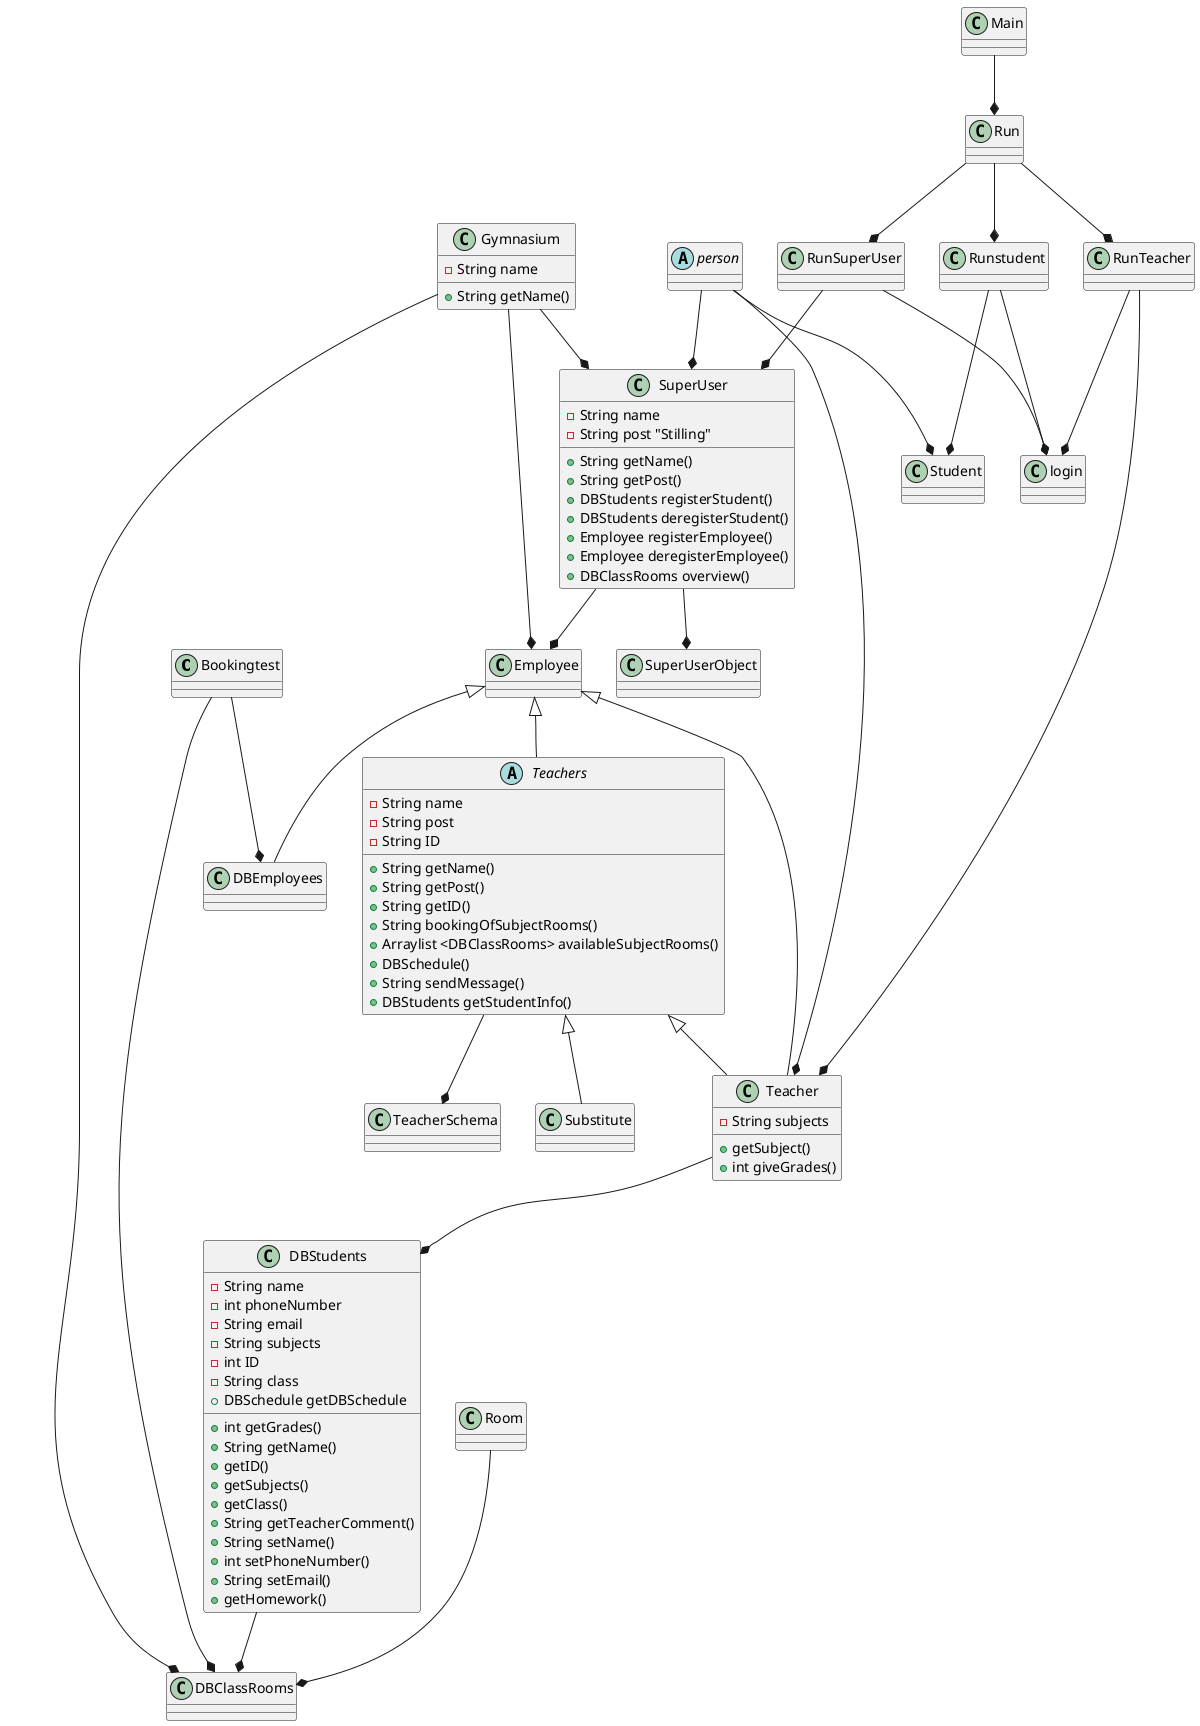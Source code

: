 
@startuml
'https://plantuml.com/class-diagram


Class Bookingtest
Class DBClassRooms
Class DBEmployees
Class DBStudents
Class login
Class Main
Abstract Class person
Class Room
Class Run
Class Runstudent
Class RunSuperUser
Class RunTeacher
Class Student
Class Substitute
Class SuperUser
Class SuperUserObject
Class Teacher
Abstract Class Teachers
Class TeacherSchema


Run --* Runstudent
Run --* RunSuperUser
Run --* RunTeacher
Runstudent --* Student
RunSuperUser --* SuperUser
RunTeacher --* Teacher
SuperUser --* SuperUserObject

Bookingtest --* DBClassRooms

Bookingtest --* DBEmployees

Main --* Run

person --* Student
person --* Teacher
person --* SuperUser

Room --* DBClassRooms

Teachers --* TeacherSchema

Runstudent --* login
RunSuperUser --* login
RunTeacher --* login



Gymnasium --* DBClassRooms
Gymnasium --* SuperUser
Gymnasium --* Employee
Employee <|-- DBEmployees
Employee <|-- Teachers
Employee <|-- Teacher
Teacher --* DBStudents
DBStudents --* DBClassRooms
SuperUser --* Employee
Teachers <|-- Teacher
Teachers <|-- Substitute


Gymnasium : - String name
Gymnasium : + String getName()


SuperUser : - String name
SuperUser : - String post "Stilling"
SuperUser : + String getName()
SuperUser : + String getPost()
SuperUser : + DBStudents registerStudent()
SuperUser : + DBStudents deregisterStudent()
SuperUser : + Employee registerEmployee()
SuperUser : + Employee deregisterEmployee()
SuperUser : + DBClassRooms overview()


Teachers : - String name
Teachers : - String post
Teachers : - String ID
Teachers : + String getName()
Teachers : + String getPost()
Teachers : + String getID()
Teachers : + String bookingOfSubjectRooms()
Teachers : + Arraylist <DBClassRooms> availableSubjectRooms()
Teachers : + DBSchedule()
Teachers : + String sendMessage()
Teachers : + DBStudents getStudentInfo()


Teacher : - String subjects
Teacher : + getSubject()
Teacher : + int giveGrades()


DBStudents : - String name
DBStudents : - int phoneNumber
DBStudents : - String email
DBStudents : - String subjects
DBStudents : - int ID
DBStudents : - String class
DBStudents : + DBSchedule getDBSchedule
DBStudents : + int getGrades()
DBStudents : + String getName()
DBStudents : + getID()
DBStudents : + getSubjects()
DBStudents : + getClass()
DBStudents : + String getTeacherComment()
DBStudents : + String setName()
DBStudents : + int setPhoneNumber()
DBStudents : + String setEmail()
DBStudents : + getHomework()








@enduml

@enduml